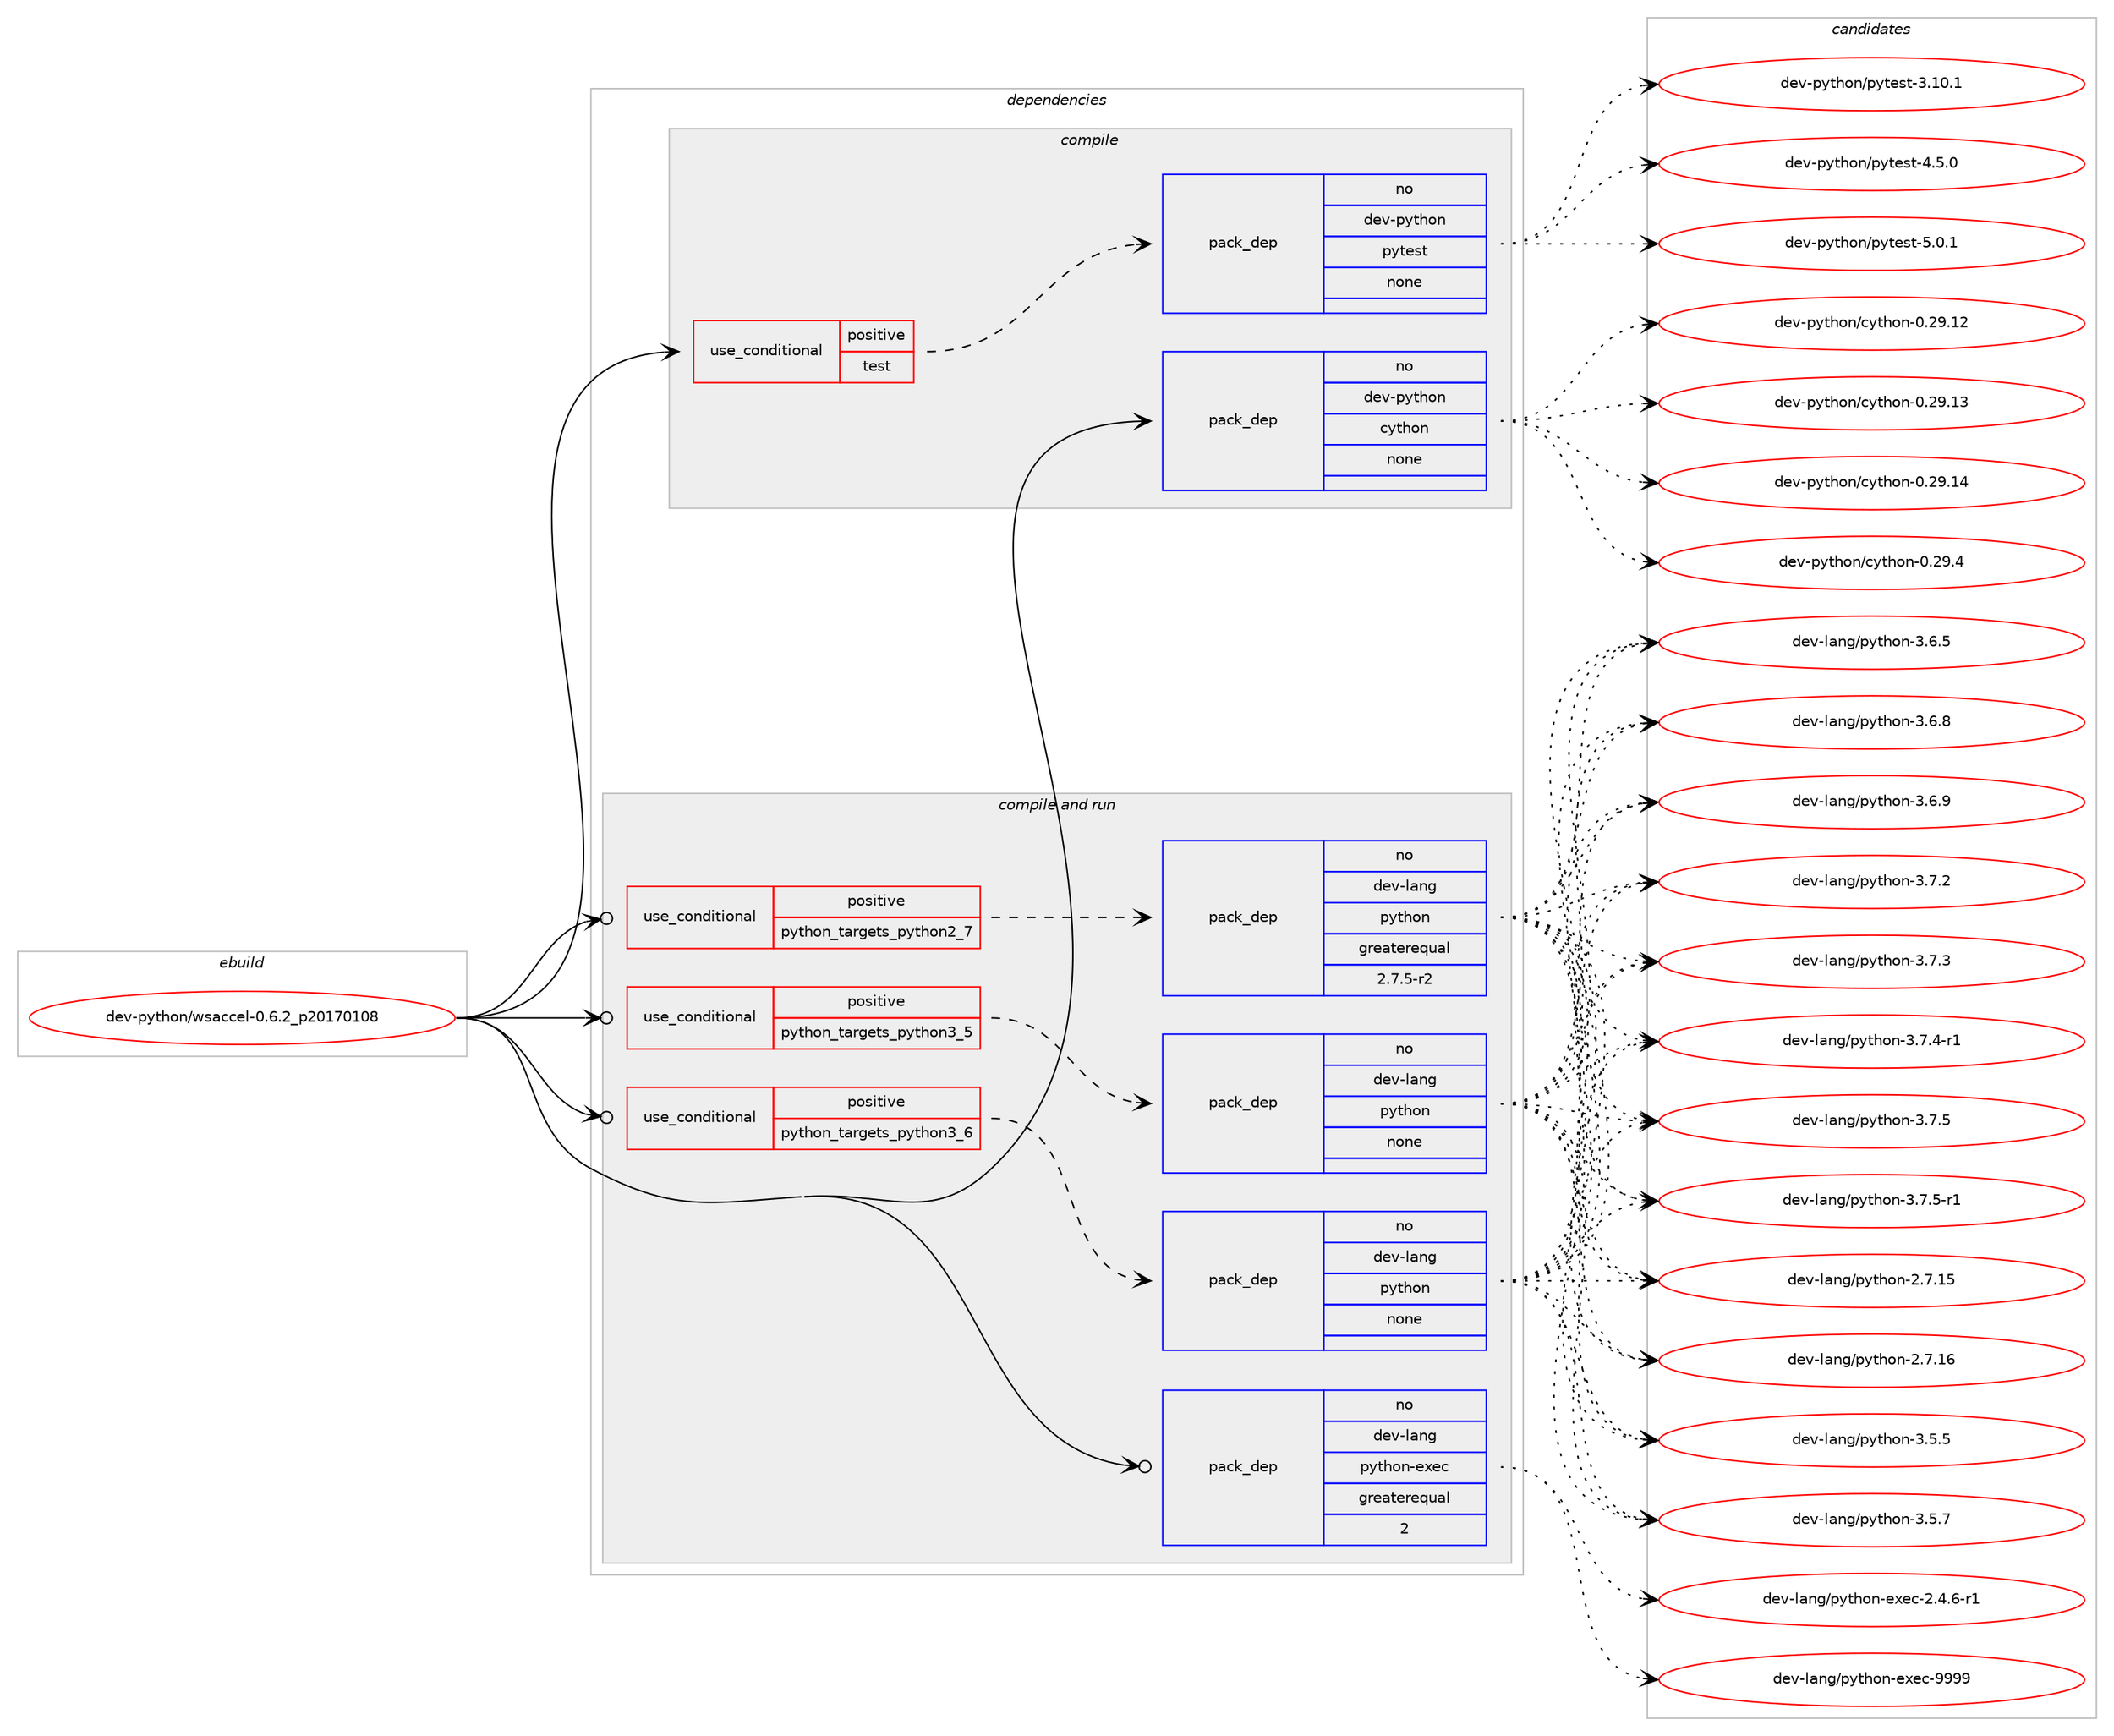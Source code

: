 digraph prolog {

# *************
# Graph options
# *************

newrank=true;
concentrate=true;
compound=true;
graph [rankdir=LR,fontname=Helvetica,fontsize=10,ranksep=1.5];#, ranksep=2.5, nodesep=0.2];
edge  [arrowhead=vee];
node  [fontname=Helvetica,fontsize=10];

# **********
# The ebuild
# **********

subgraph cluster_leftcol {
color=gray;
rank=same;
label=<<i>ebuild</i>>;
id [label="dev-python/wsaccel-0.6.2_p20170108", color=red, width=4, href="../dev-python/wsaccel-0.6.2_p20170108.svg"];
}

# ****************
# The dependencies
# ****************

subgraph cluster_midcol {
color=gray;
label=<<i>dependencies</i>>;
subgraph cluster_compile {
fillcolor="#eeeeee";
style=filled;
label=<<i>compile</i>>;
subgraph cond151558 {
dependency644206 [label=<<TABLE BORDER="0" CELLBORDER="1" CELLSPACING="0" CELLPADDING="4"><TR><TD ROWSPAN="3" CELLPADDING="10">use_conditional</TD></TR><TR><TD>positive</TD></TR><TR><TD>test</TD></TR></TABLE>>, shape=none, color=red];
subgraph pack480759 {
dependency644207 [label=<<TABLE BORDER="0" CELLBORDER="1" CELLSPACING="0" CELLPADDING="4" WIDTH="220"><TR><TD ROWSPAN="6" CELLPADDING="30">pack_dep</TD></TR><TR><TD WIDTH="110">no</TD></TR><TR><TD>dev-python</TD></TR><TR><TD>pytest</TD></TR><TR><TD>none</TD></TR><TR><TD></TD></TR></TABLE>>, shape=none, color=blue];
}
dependency644206:e -> dependency644207:w [weight=20,style="dashed",arrowhead="vee"];
}
id:e -> dependency644206:w [weight=20,style="solid",arrowhead="vee"];
subgraph pack480760 {
dependency644208 [label=<<TABLE BORDER="0" CELLBORDER="1" CELLSPACING="0" CELLPADDING="4" WIDTH="220"><TR><TD ROWSPAN="6" CELLPADDING="30">pack_dep</TD></TR><TR><TD WIDTH="110">no</TD></TR><TR><TD>dev-python</TD></TR><TR><TD>cython</TD></TR><TR><TD>none</TD></TR><TR><TD></TD></TR></TABLE>>, shape=none, color=blue];
}
id:e -> dependency644208:w [weight=20,style="solid",arrowhead="vee"];
}
subgraph cluster_compileandrun {
fillcolor="#eeeeee";
style=filled;
label=<<i>compile and run</i>>;
subgraph cond151559 {
dependency644209 [label=<<TABLE BORDER="0" CELLBORDER="1" CELLSPACING="0" CELLPADDING="4"><TR><TD ROWSPAN="3" CELLPADDING="10">use_conditional</TD></TR><TR><TD>positive</TD></TR><TR><TD>python_targets_python2_7</TD></TR></TABLE>>, shape=none, color=red];
subgraph pack480761 {
dependency644210 [label=<<TABLE BORDER="0" CELLBORDER="1" CELLSPACING="0" CELLPADDING="4" WIDTH="220"><TR><TD ROWSPAN="6" CELLPADDING="30">pack_dep</TD></TR><TR><TD WIDTH="110">no</TD></TR><TR><TD>dev-lang</TD></TR><TR><TD>python</TD></TR><TR><TD>greaterequal</TD></TR><TR><TD>2.7.5-r2</TD></TR></TABLE>>, shape=none, color=blue];
}
dependency644209:e -> dependency644210:w [weight=20,style="dashed",arrowhead="vee"];
}
id:e -> dependency644209:w [weight=20,style="solid",arrowhead="odotvee"];
subgraph cond151560 {
dependency644211 [label=<<TABLE BORDER="0" CELLBORDER="1" CELLSPACING="0" CELLPADDING="4"><TR><TD ROWSPAN="3" CELLPADDING="10">use_conditional</TD></TR><TR><TD>positive</TD></TR><TR><TD>python_targets_python3_5</TD></TR></TABLE>>, shape=none, color=red];
subgraph pack480762 {
dependency644212 [label=<<TABLE BORDER="0" CELLBORDER="1" CELLSPACING="0" CELLPADDING="4" WIDTH="220"><TR><TD ROWSPAN="6" CELLPADDING="30">pack_dep</TD></TR><TR><TD WIDTH="110">no</TD></TR><TR><TD>dev-lang</TD></TR><TR><TD>python</TD></TR><TR><TD>none</TD></TR><TR><TD></TD></TR></TABLE>>, shape=none, color=blue];
}
dependency644211:e -> dependency644212:w [weight=20,style="dashed",arrowhead="vee"];
}
id:e -> dependency644211:w [weight=20,style="solid",arrowhead="odotvee"];
subgraph cond151561 {
dependency644213 [label=<<TABLE BORDER="0" CELLBORDER="1" CELLSPACING="0" CELLPADDING="4"><TR><TD ROWSPAN="3" CELLPADDING="10">use_conditional</TD></TR><TR><TD>positive</TD></TR><TR><TD>python_targets_python3_6</TD></TR></TABLE>>, shape=none, color=red];
subgraph pack480763 {
dependency644214 [label=<<TABLE BORDER="0" CELLBORDER="1" CELLSPACING="0" CELLPADDING="4" WIDTH="220"><TR><TD ROWSPAN="6" CELLPADDING="30">pack_dep</TD></TR><TR><TD WIDTH="110">no</TD></TR><TR><TD>dev-lang</TD></TR><TR><TD>python</TD></TR><TR><TD>none</TD></TR><TR><TD></TD></TR></TABLE>>, shape=none, color=blue];
}
dependency644213:e -> dependency644214:w [weight=20,style="dashed",arrowhead="vee"];
}
id:e -> dependency644213:w [weight=20,style="solid",arrowhead="odotvee"];
subgraph pack480764 {
dependency644215 [label=<<TABLE BORDER="0" CELLBORDER="1" CELLSPACING="0" CELLPADDING="4" WIDTH="220"><TR><TD ROWSPAN="6" CELLPADDING="30">pack_dep</TD></TR><TR><TD WIDTH="110">no</TD></TR><TR><TD>dev-lang</TD></TR><TR><TD>python-exec</TD></TR><TR><TD>greaterequal</TD></TR><TR><TD>2</TD></TR></TABLE>>, shape=none, color=blue];
}
id:e -> dependency644215:w [weight=20,style="solid",arrowhead="odotvee"];
}
subgraph cluster_run {
fillcolor="#eeeeee";
style=filled;
label=<<i>run</i>>;
}
}

# **************
# The candidates
# **************

subgraph cluster_choices {
rank=same;
color=gray;
label=<<i>candidates</i>>;

subgraph choice480759 {
color=black;
nodesep=1;
choice100101118451121211161041111104711212111610111511645514649484649 [label="dev-python/pytest-3.10.1", color=red, width=4,href="../dev-python/pytest-3.10.1.svg"];
choice1001011184511212111610411111047112121116101115116455246534648 [label="dev-python/pytest-4.5.0", color=red, width=4,href="../dev-python/pytest-4.5.0.svg"];
choice1001011184511212111610411111047112121116101115116455346484649 [label="dev-python/pytest-5.0.1", color=red, width=4,href="../dev-python/pytest-5.0.1.svg"];
dependency644207:e -> choice100101118451121211161041111104711212111610111511645514649484649:w [style=dotted,weight="100"];
dependency644207:e -> choice1001011184511212111610411111047112121116101115116455246534648:w [style=dotted,weight="100"];
dependency644207:e -> choice1001011184511212111610411111047112121116101115116455346484649:w [style=dotted,weight="100"];
}
subgraph choice480760 {
color=black;
nodesep=1;
choice1001011184511212111610411111047991211161041111104548465057464950 [label="dev-python/cython-0.29.12", color=red, width=4,href="../dev-python/cython-0.29.12.svg"];
choice1001011184511212111610411111047991211161041111104548465057464951 [label="dev-python/cython-0.29.13", color=red, width=4,href="../dev-python/cython-0.29.13.svg"];
choice1001011184511212111610411111047991211161041111104548465057464952 [label="dev-python/cython-0.29.14", color=red, width=4,href="../dev-python/cython-0.29.14.svg"];
choice10010111845112121116104111110479912111610411111045484650574652 [label="dev-python/cython-0.29.4", color=red, width=4,href="../dev-python/cython-0.29.4.svg"];
dependency644208:e -> choice1001011184511212111610411111047991211161041111104548465057464950:w [style=dotted,weight="100"];
dependency644208:e -> choice1001011184511212111610411111047991211161041111104548465057464951:w [style=dotted,weight="100"];
dependency644208:e -> choice1001011184511212111610411111047991211161041111104548465057464952:w [style=dotted,weight="100"];
dependency644208:e -> choice10010111845112121116104111110479912111610411111045484650574652:w [style=dotted,weight="100"];
}
subgraph choice480761 {
color=black;
nodesep=1;
choice10010111845108971101034711212111610411111045504655464953 [label="dev-lang/python-2.7.15", color=red, width=4,href="../dev-lang/python-2.7.15.svg"];
choice10010111845108971101034711212111610411111045504655464954 [label="dev-lang/python-2.7.16", color=red, width=4,href="../dev-lang/python-2.7.16.svg"];
choice100101118451089711010347112121116104111110455146534653 [label="dev-lang/python-3.5.5", color=red, width=4,href="../dev-lang/python-3.5.5.svg"];
choice100101118451089711010347112121116104111110455146534655 [label="dev-lang/python-3.5.7", color=red, width=4,href="../dev-lang/python-3.5.7.svg"];
choice100101118451089711010347112121116104111110455146544653 [label="dev-lang/python-3.6.5", color=red, width=4,href="../dev-lang/python-3.6.5.svg"];
choice100101118451089711010347112121116104111110455146544656 [label="dev-lang/python-3.6.8", color=red, width=4,href="../dev-lang/python-3.6.8.svg"];
choice100101118451089711010347112121116104111110455146544657 [label="dev-lang/python-3.6.9", color=red, width=4,href="../dev-lang/python-3.6.9.svg"];
choice100101118451089711010347112121116104111110455146554650 [label="dev-lang/python-3.7.2", color=red, width=4,href="../dev-lang/python-3.7.2.svg"];
choice100101118451089711010347112121116104111110455146554651 [label="dev-lang/python-3.7.3", color=red, width=4,href="../dev-lang/python-3.7.3.svg"];
choice1001011184510897110103471121211161041111104551465546524511449 [label="dev-lang/python-3.7.4-r1", color=red, width=4,href="../dev-lang/python-3.7.4-r1.svg"];
choice100101118451089711010347112121116104111110455146554653 [label="dev-lang/python-3.7.5", color=red, width=4,href="../dev-lang/python-3.7.5.svg"];
choice1001011184510897110103471121211161041111104551465546534511449 [label="dev-lang/python-3.7.5-r1", color=red, width=4,href="../dev-lang/python-3.7.5-r1.svg"];
dependency644210:e -> choice10010111845108971101034711212111610411111045504655464953:w [style=dotted,weight="100"];
dependency644210:e -> choice10010111845108971101034711212111610411111045504655464954:w [style=dotted,weight="100"];
dependency644210:e -> choice100101118451089711010347112121116104111110455146534653:w [style=dotted,weight="100"];
dependency644210:e -> choice100101118451089711010347112121116104111110455146534655:w [style=dotted,weight="100"];
dependency644210:e -> choice100101118451089711010347112121116104111110455146544653:w [style=dotted,weight="100"];
dependency644210:e -> choice100101118451089711010347112121116104111110455146544656:w [style=dotted,weight="100"];
dependency644210:e -> choice100101118451089711010347112121116104111110455146544657:w [style=dotted,weight="100"];
dependency644210:e -> choice100101118451089711010347112121116104111110455146554650:w [style=dotted,weight="100"];
dependency644210:e -> choice100101118451089711010347112121116104111110455146554651:w [style=dotted,weight="100"];
dependency644210:e -> choice1001011184510897110103471121211161041111104551465546524511449:w [style=dotted,weight="100"];
dependency644210:e -> choice100101118451089711010347112121116104111110455146554653:w [style=dotted,weight="100"];
dependency644210:e -> choice1001011184510897110103471121211161041111104551465546534511449:w [style=dotted,weight="100"];
}
subgraph choice480762 {
color=black;
nodesep=1;
choice10010111845108971101034711212111610411111045504655464953 [label="dev-lang/python-2.7.15", color=red, width=4,href="../dev-lang/python-2.7.15.svg"];
choice10010111845108971101034711212111610411111045504655464954 [label="dev-lang/python-2.7.16", color=red, width=4,href="../dev-lang/python-2.7.16.svg"];
choice100101118451089711010347112121116104111110455146534653 [label="dev-lang/python-3.5.5", color=red, width=4,href="../dev-lang/python-3.5.5.svg"];
choice100101118451089711010347112121116104111110455146534655 [label="dev-lang/python-3.5.7", color=red, width=4,href="../dev-lang/python-3.5.7.svg"];
choice100101118451089711010347112121116104111110455146544653 [label="dev-lang/python-3.6.5", color=red, width=4,href="../dev-lang/python-3.6.5.svg"];
choice100101118451089711010347112121116104111110455146544656 [label="dev-lang/python-3.6.8", color=red, width=4,href="../dev-lang/python-3.6.8.svg"];
choice100101118451089711010347112121116104111110455146544657 [label="dev-lang/python-3.6.9", color=red, width=4,href="../dev-lang/python-3.6.9.svg"];
choice100101118451089711010347112121116104111110455146554650 [label="dev-lang/python-3.7.2", color=red, width=4,href="../dev-lang/python-3.7.2.svg"];
choice100101118451089711010347112121116104111110455146554651 [label="dev-lang/python-3.7.3", color=red, width=4,href="../dev-lang/python-3.7.3.svg"];
choice1001011184510897110103471121211161041111104551465546524511449 [label="dev-lang/python-3.7.4-r1", color=red, width=4,href="../dev-lang/python-3.7.4-r1.svg"];
choice100101118451089711010347112121116104111110455146554653 [label="dev-lang/python-3.7.5", color=red, width=4,href="../dev-lang/python-3.7.5.svg"];
choice1001011184510897110103471121211161041111104551465546534511449 [label="dev-lang/python-3.7.5-r1", color=red, width=4,href="../dev-lang/python-3.7.5-r1.svg"];
dependency644212:e -> choice10010111845108971101034711212111610411111045504655464953:w [style=dotted,weight="100"];
dependency644212:e -> choice10010111845108971101034711212111610411111045504655464954:w [style=dotted,weight="100"];
dependency644212:e -> choice100101118451089711010347112121116104111110455146534653:w [style=dotted,weight="100"];
dependency644212:e -> choice100101118451089711010347112121116104111110455146534655:w [style=dotted,weight="100"];
dependency644212:e -> choice100101118451089711010347112121116104111110455146544653:w [style=dotted,weight="100"];
dependency644212:e -> choice100101118451089711010347112121116104111110455146544656:w [style=dotted,weight="100"];
dependency644212:e -> choice100101118451089711010347112121116104111110455146544657:w [style=dotted,weight="100"];
dependency644212:e -> choice100101118451089711010347112121116104111110455146554650:w [style=dotted,weight="100"];
dependency644212:e -> choice100101118451089711010347112121116104111110455146554651:w [style=dotted,weight="100"];
dependency644212:e -> choice1001011184510897110103471121211161041111104551465546524511449:w [style=dotted,weight="100"];
dependency644212:e -> choice100101118451089711010347112121116104111110455146554653:w [style=dotted,weight="100"];
dependency644212:e -> choice1001011184510897110103471121211161041111104551465546534511449:w [style=dotted,weight="100"];
}
subgraph choice480763 {
color=black;
nodesep=1;
choice10010111845108971101034711212111610411111045504655464953 [label="dev-lang/python-2.7.15", color=red, width=4,href="../dev-lang/python-2.7.15.svg"];
choice10010111845108971101034711212111610411111045504655464954 [label="dev-lang/python-2.7.16", color=red, width=4,href="../dev-lang/python-2.7.16.svg"];
choice100101118451089711010347112121116104111110455146534653 [label="dev-lang/python-3.5.5", color=red, width=4,href="../dev-lang/python-3.5.5.svg"];
choice100101118451089711010347112121116104111110455146534655 [label="dev-lang/python-3.5.7", color=red, width=4,href="../dev-lang/python-3.5.7.svg"];
choice100101118451089711010347112121116104111110455146544653 [label="dev-lang/python-3.6.5", color=red, width=4,href="../dev-lang/python-3.6.5.svg"];
choice100101118451089711010347112121116104111110455146544656 [label="dev-lang/python-3.6.8", color=red, width=4,href="../dev-lang/python-3.6.8.svg"];
choice100101118451089711010347112121116104111110455146544657 [label="dev-lang/python-3.6.9", color=red, width=4,href="../dev-lang/python-3.6.9.svg"];
choice100101118451089711010347112121116104111110455146554650 [label="dev-lang/python-3.7.2", color=red, width=4,href="../dev-lang/python-3.7.2.svg"];
choice100101118451089711010347112121116104111110455146554651 [label="dev-lang/python-3.7.3", color=red, width=4,href="../dev-lang/python-3.7.3.svg"];
choice1001011184510897110103471121211161041111104551465546524511449 [label="dev-lang/python-3.7.4-r1", color=red, width=4,href="../dev-lang/python-3.7.4-r1.svg"];
choice100101118451089711010347112121116104111110455146554653 [label="dev-lang/python-3.7.5", color=red, width=4,href="../dev-lang/python-3.7.5.svg"];
choice1001011184510897110103471121211161041111104551465546534511449 [label="dev-lang/python-3.7.5-r1", color=red, width=4,href="../dev-lang/python-3.7.5-r1.svg"];
dependency644214:e -> choice10010111845108971101034711212111610411111045504655464953:w [style=dotted,weight="100"];
dependency644214:e -> choice10010111845108971101034711212111610411111045504655464954:w [style=dotted,weight="100"];
dependency644214:e -> choice100101118451089711010347112121116104111110455146534653:w [style=dotted,weight="100"];
dependency644214:e -> choice100101118451089711010347112121116104111110455146534655:w [style=dotted,weight="100"];
dependency644214:e -> choice100101118451089711010347112121116104111110455146544653:w [style=dotted,weight="100"];
dependency644214:e -> choice100101118451089711010347112121116104111110455146544656:w [style=dotted,weight="100"];
dependency644214:e -> choice100101118451089711010347112121116104111110455146544657:w [style=dotted,weight="100"];
dependency644214:e -> choice100101118451089711010347112121116104111110455146554650:w [style=dotted,weight="100"];
dependency644214:e -> choice100101118451089711010347112121116104111110455146554651:w [style=dotted,weight="100"];
dependency644214:e -> choice1001011184510897110103471121211161041111104551465546524511449:w [style=dotted,weight="100"];
dependency644214:e -> choice100101118451089711010347112121116104111110455146554653:w [style=dotted,weight="100"];
dependency644214:e -> choice1001011184510897110103471121211161041111104551465546534511449:w [style=dotted,weight="100"];
}
subgraph choice480764 {
color=black;
nodesep=1;
choice10010111845108971101034711212111610411111045101120101994550465246544511449 [label="dev-lang/python-exec-2.4.6-r1", color=red, width=4,href="../dev-lang/python-exec-2.4.6-r1.svg"];
choice10010111845108971101034711212111610411111045101120101994557575757 [label="dev-lang/python-exec-9999", color=red, width=4,href="../dev-lang/python-exec-9999.svg"];
dependency644215:e -> choice10010111845108971101034711212111610411111045101120101994550465246544511449:w [style=dotted,weight="100"];
dependency644215:e -> choice10010111845108971101034711212111610411111045101120101994557575757:w [style=dotted,weight="100"];
}
}

}
